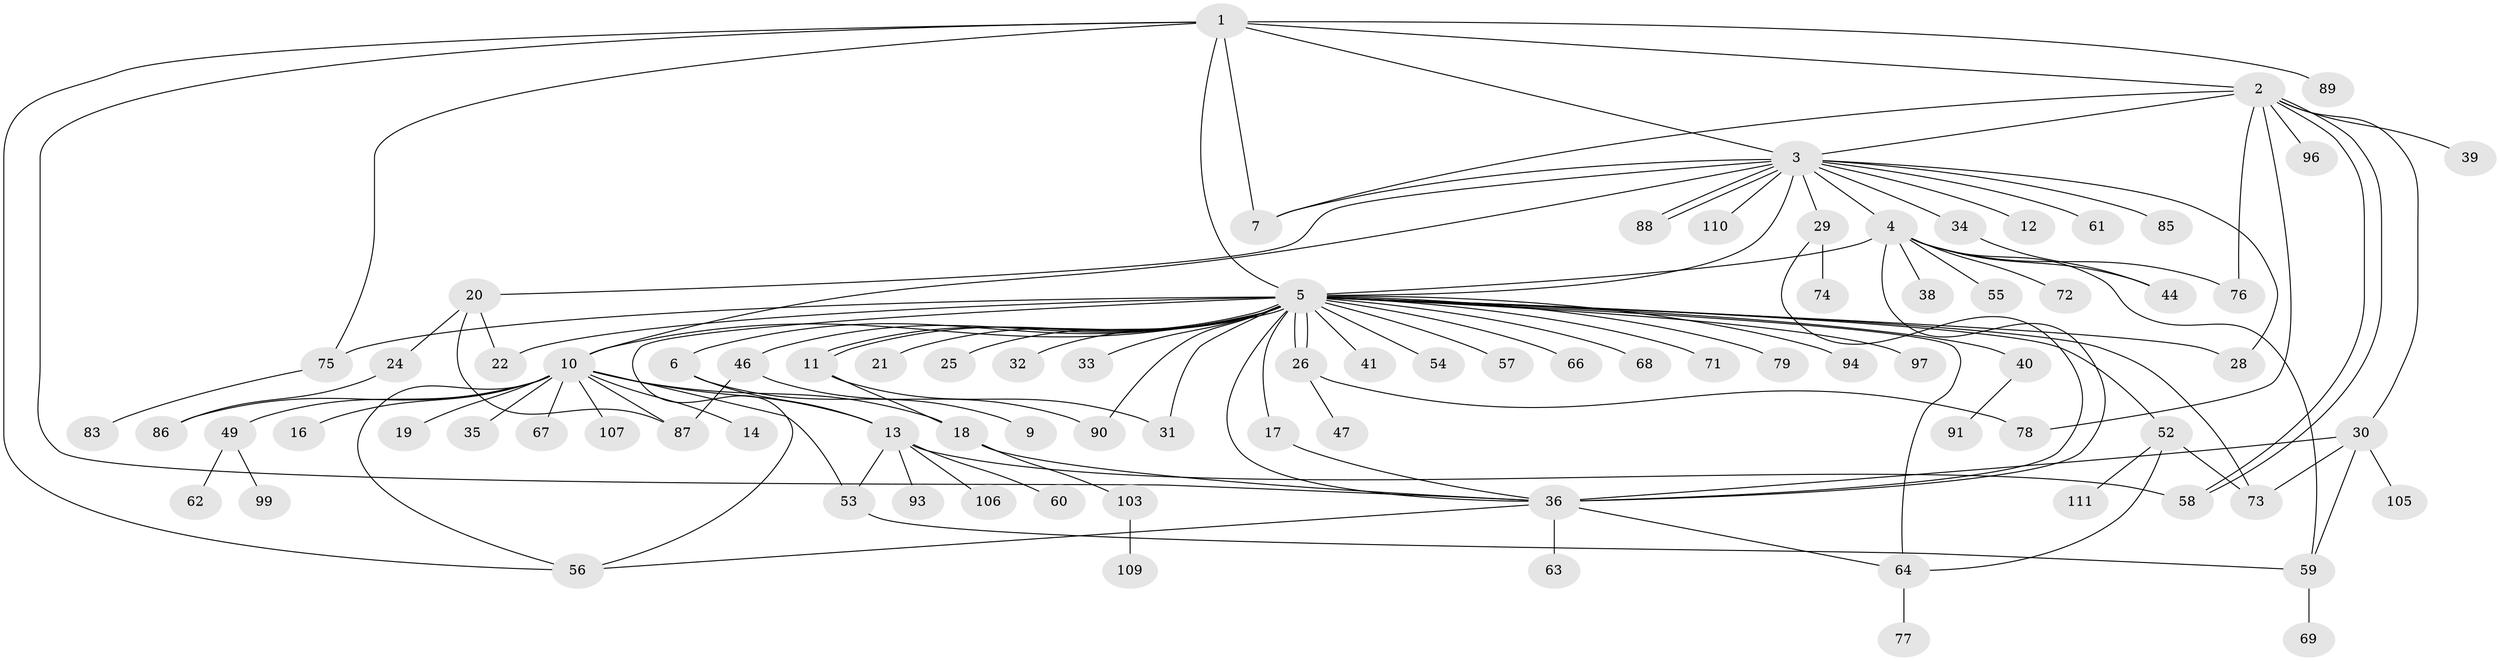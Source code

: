 // original degree distribution, {8: 0.017857142857142856, 10: 0.008928571428571428, 16: 0.008928571428571428, 6: 0.026785714285714284, 20: 0.008928571428571428, 4: 0.08035714285714286, 2: 0.2857142857142857, 19: 0.008928571428571428, 1: 0.4375, 17: 0.008928571428571428, 3: 0.08928571428571429, 12: 0.008928571428571428, 5: 0.008928571428571428}
// Generated by graph-tools (version 1.1) at 2025/11/02/27/25 16:11:13]
// undirected, 86 vertices, 125 edges
graph export_dot {
graph [start="1"]
  node [color=gray90,style=filled];
  1 [super="+15"];
  2 [super="+23"];
  3 [super="+27"];
  4 [super="+70"];
  5 [super="+8"];
  6 [super="+112"];
  7 [super="+81"];
  9;
  10 [super="+42"];
  11 [super="+82"];
  12;
  13 [super="+95"];
  14;
  16;
  17;
  18 [super="+102"];
  19;
  20 [super="+101"];
  21;
  22;
  24 [super="+45"];
  25;
  26 [super="+37"];
  28;
  29;
  30 [super="+108"];
  31;
  32;
  33;
  34;
  35 [super="+48"];
  36 [super="+51"];
  38;
  39;
  40 [super="+43"];
  41;
  44 [super="+92"];
  46 [super="+50"];
  47;
  49;
  52;
  53 [super="+98"];
  54;
  55;
  56 [super="+104"];
  57;
  58;
  59 [super="+80"];
  60;
  61;
  62;
  63;
  64 [super="+65"];
  66;
  67;
  68;
  69;
  71;
  72;
  73;
  74;
  75;
  76 [super="+84"];
  77;
  78;
  79;
  83;
  85;
  86;
  87 [super="+100"];
  88;
  89;
  90;
  91;
  93;
  94;
  96;
  97;
  99;
  103;
  105;
  106;
  107;
  109;
  110;
  111;
  1 -- 2;
  1 -- 3;
  1 -- 7;
  1 -- 75;
  1 -- 89;
  1 -- 5;
  1 -- 36;
  1 -- 56;
  2 -- 3;
  2 -- 30;
  2 -- 39;
  2 -- 58;
  2 -- 58;
  2 -- 76;
  2 -- 78;
  2 -- 96;
  2 -- 7;
  3 -- 4;
  3 -- 5;
  3 -- 10;
  3 -- 12;
  3 -- 20;
  3 -- 28;
  3 -- 29;
  3 -- 34;
  3 -- 61;
  3 -- 85;
  3 -- 88;
  3 -- 88;
  3 -- 110;
  3 -- 7;
  4 -- 38;
  4 -- 55;
  4 -- 72;
  4 -- 5;
  4 -- 36;
  4 -- 44;
  4 -- 76 [weight=2];
  4 -- 59;
  5 -- 6;
  5 -- 10 [weight=2];
  5 -- 11;
  5 -- 11;
  5 -- 17;
  5 -- 22;
  5 -- 26;
  5 -- 26;
  5 -- 28;
  5 -- 31;
  5 -- 33;
  5 -- 36;
  5 -- 41;
  5 -- 54;
  5 -- 56;
  5 -- 68;
  5 -- 73;
  5 -- 75;
  5 -- 64;
  5 -- 66;
  5 -- 71;
  5 -- 79;
  5 -- 21;
  5 -- 25;
  5 -- 90;
  5 -- 94;
  5 -- 32;
  5 -- 97;
  5 -- 40;
  5 -- 46;
  5 -- 52;
  5 -- 57;
  6 -- 9;
  6 -- 13;
  10 -- 13;
  10 -- 14;
  10 -- 16;
  10 -- 18;
  10 -- 19;
  10 -- 35 [weight=2];
  10 -- 49;
  10 -- 53;
  10 -- 67;
  10 -- 86;
  10 -- 87;
  10 -- 107;
  10 -- 56;
  11 -- 31;
  11 -- 18;
  13 -- 58;
  13 -- 60;
  13 -- 93;
  13 -- 106;
  13 -- 53;
  17 -- 36;
  18 -- 36;
  18 -- 103;
  20 -- 22;
  20 -- 24;
  20 -- 87;
  24 -- 86;
  26 -- 47;
  26 -- 78;
  29 -- 36;
  29 -- 74;
  30 -- 36 [weight=2];
  30 -- 59;
  30 -- 73;
  30 -- 105;
  34 -- 44;
  36 -- 56;
  36 -- 63;
  36 -- 64;
  40 -- 91;
  46 -- 87;
  46 -- 90;
  49 -- 62;
  49 -- 99;
  52 -- 64;
  52 -- 73;
  52 -- 111;
  53 -- 59;
  59 -- 69;
  64 -- 77;
  75 -- 83;
  103 -- 109;
}

